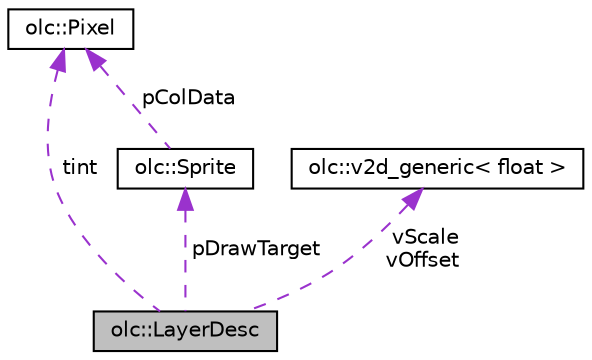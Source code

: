 digraph "olc::LayerDesc"
{
 // LATEX_PDF_SIZE
  edge [fontname="Helvetica",fontsize="10",labelfontname="Helvetica",labelfontsize="10"];
  node [fontname="Helvetica",fontsize="10",shape=record];
  Node1 [label="olc::LayerDesc",height=0.2,width=0.4,color="black", fillcolor="grey75", style="filled", fontcolor="black",tooltip=" "];
  Node2 -> Node1 [dir="back",color="darkorchid3",fontsize="10",style="dashed",label=" tint" ,fontname="Helvetica"];
  Node2 [label="olc::Pixel",height=0.2,width=0.4,color="black", fillcolor="white", style="filled",URL="$structolc_1_1Pixel.html",tooltip=" "];
  Node3 -> Node1 [dir="back",color="darkorchid3",fontsize="10",style="dashed",label=" pDrawTarget" ,fontname="Helvetica"];
  Node3 [label="olc::Sprite",height=0.2,width=0.4,color="black", fillcolor="white", style="filled",URL="$classolc_1_1Sprite.html",tooltip=" "];
  Node2 -> Node3 [dir="back",color="darkorchid3",fontsize="10",style="dashed",label=" pColData" ,fontname="Helvetica"];
  Node4 -> Node1 [dir="back",color="darkorchid3",fontsize="10",style="dashed",label=" vScale\nvOffset" ,fontname="Helvetica"];
  Node4 [label="olc::v2d_generic\< float \>",height=0.2,width=0.4,color="black", fillcolor="white", style="filled",URL="$structolc_1_1v2d__generic.html",tooltip=" "];
}

